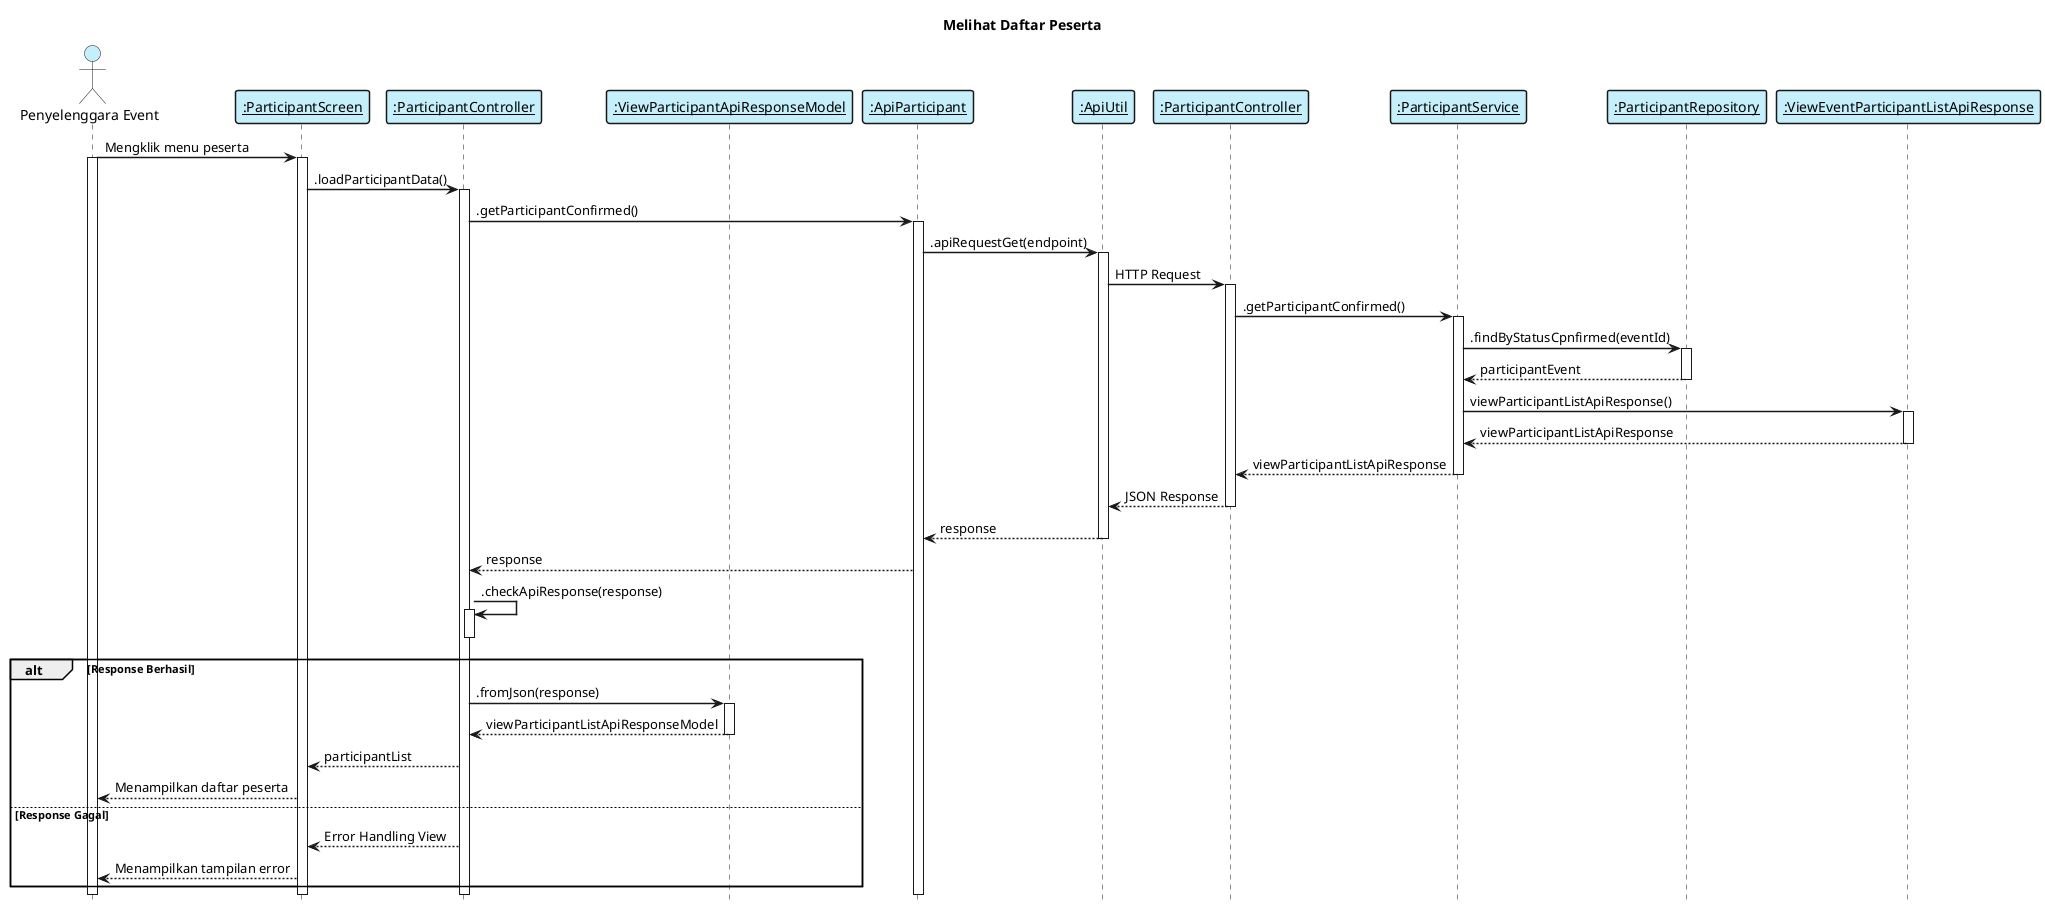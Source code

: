 @startuml "melihat daftar peserta"

    title "Melihat Daftar Peserta"
    hide footbox
    skinparam  shadowing false

    skinparam sequence {    
        ArrowThickness 1.5
        ActorFontName Century Gothic
        ActorBackgroundColor  #C6EFFC
        ArrowFontName Century Gothic
        ParticipantBorderThickness 1.5
        ParticipantBackgroundColor #C6EFFC
    }


    actor "Penyelenggara Event" as eo 
    participant "__:ParticipantScreen__" as viewParticipantList
    participant "__:ParticipantController__" as controllerParticipantList
    participant "__:ViewParticipantApiResponseModel__" as modelParticipantList
    participant "__:ApiParticipant__" as apiParticipant
    participant "__:ApiUtil__" as apiUtil
    participant "__:ParticipantController__" as controllerParticipant
    participant "__:ParticipantService__" as serviceParticipant
    participant "__:ParticipantRepository__" as repositoryParticipant
    participant "__:ViewEventParticipantListApiResponse__" as responseModel

    eo -> viewParticipantList: Mengklik menu peserta
    activate eo
    activate viewParticipantList
    
    viewParticipantList -> controllerParticipantList: .loadParticipantData()
    activate controllerParticipantList

        controllerParticipantList -> apiParticipant: .getParticipantConfirmed()
        activate apiParticipant
        apiParticipant -> apiUtil: .apiRequestGet(endpoint)
        activate apiUtil
        apiUtil -> controllerParticipant: HTTP Request
        activate controllerParticipant
        controllerParticipant -> serviceParticipant: .getParticipantConfirmed()
        activate serviceParticipant
        serviceParticipant -> repositoryParticipant: .findByStatusCpnfirmed(eventId)
        activate repositoryParticipant 
        repositoryParticipant --> serviceParticipant: participantEvent
        deactivate repositoryParticipant 
        serviceParticipant -> responseModel: viewParticipantListApiResponse()
        activate responseModel
        responseModel --> serviceParticipant: viewParticipantListApiResponse
        deactivate responseModel    
        serviceParticipant --> controllerParticipant: viewParticipantListApiResponse
        deactivate serviceParticipant
        controllerParticipant --> apiUtil: JSON Response
        deactivate controllerParticipant
        apiUtil --> apiParticipant: response
        deactivate apiUtil
        apiParticipant --> controllerParticipantList: response 
        controllerParticipantList -> controllerParticipantList: .checkApiResponse(response)
        activate controllerParticipantList
        deactivate controllerParticipantList
        alt Response Berhasil 
            controllerParticipantList -> modelParticipantList: .fromJson(response)
            activate modelParticipantList
            modelParticipantList --> controllerParticipantList: viewParticipantListApiResponseModel
            deactivate modelParticipantList
            controllerParticipantList --> viewParticipantList: participantList
            viewParticipantList --> eo: Menampilkan daftar peserta
        else Response Gagal
            controllerParticipantList --> viewParticipantList: Error Handling View
            viewParticipantList --> eo: Menampilkan tampilan error 
        end 

@enduml
